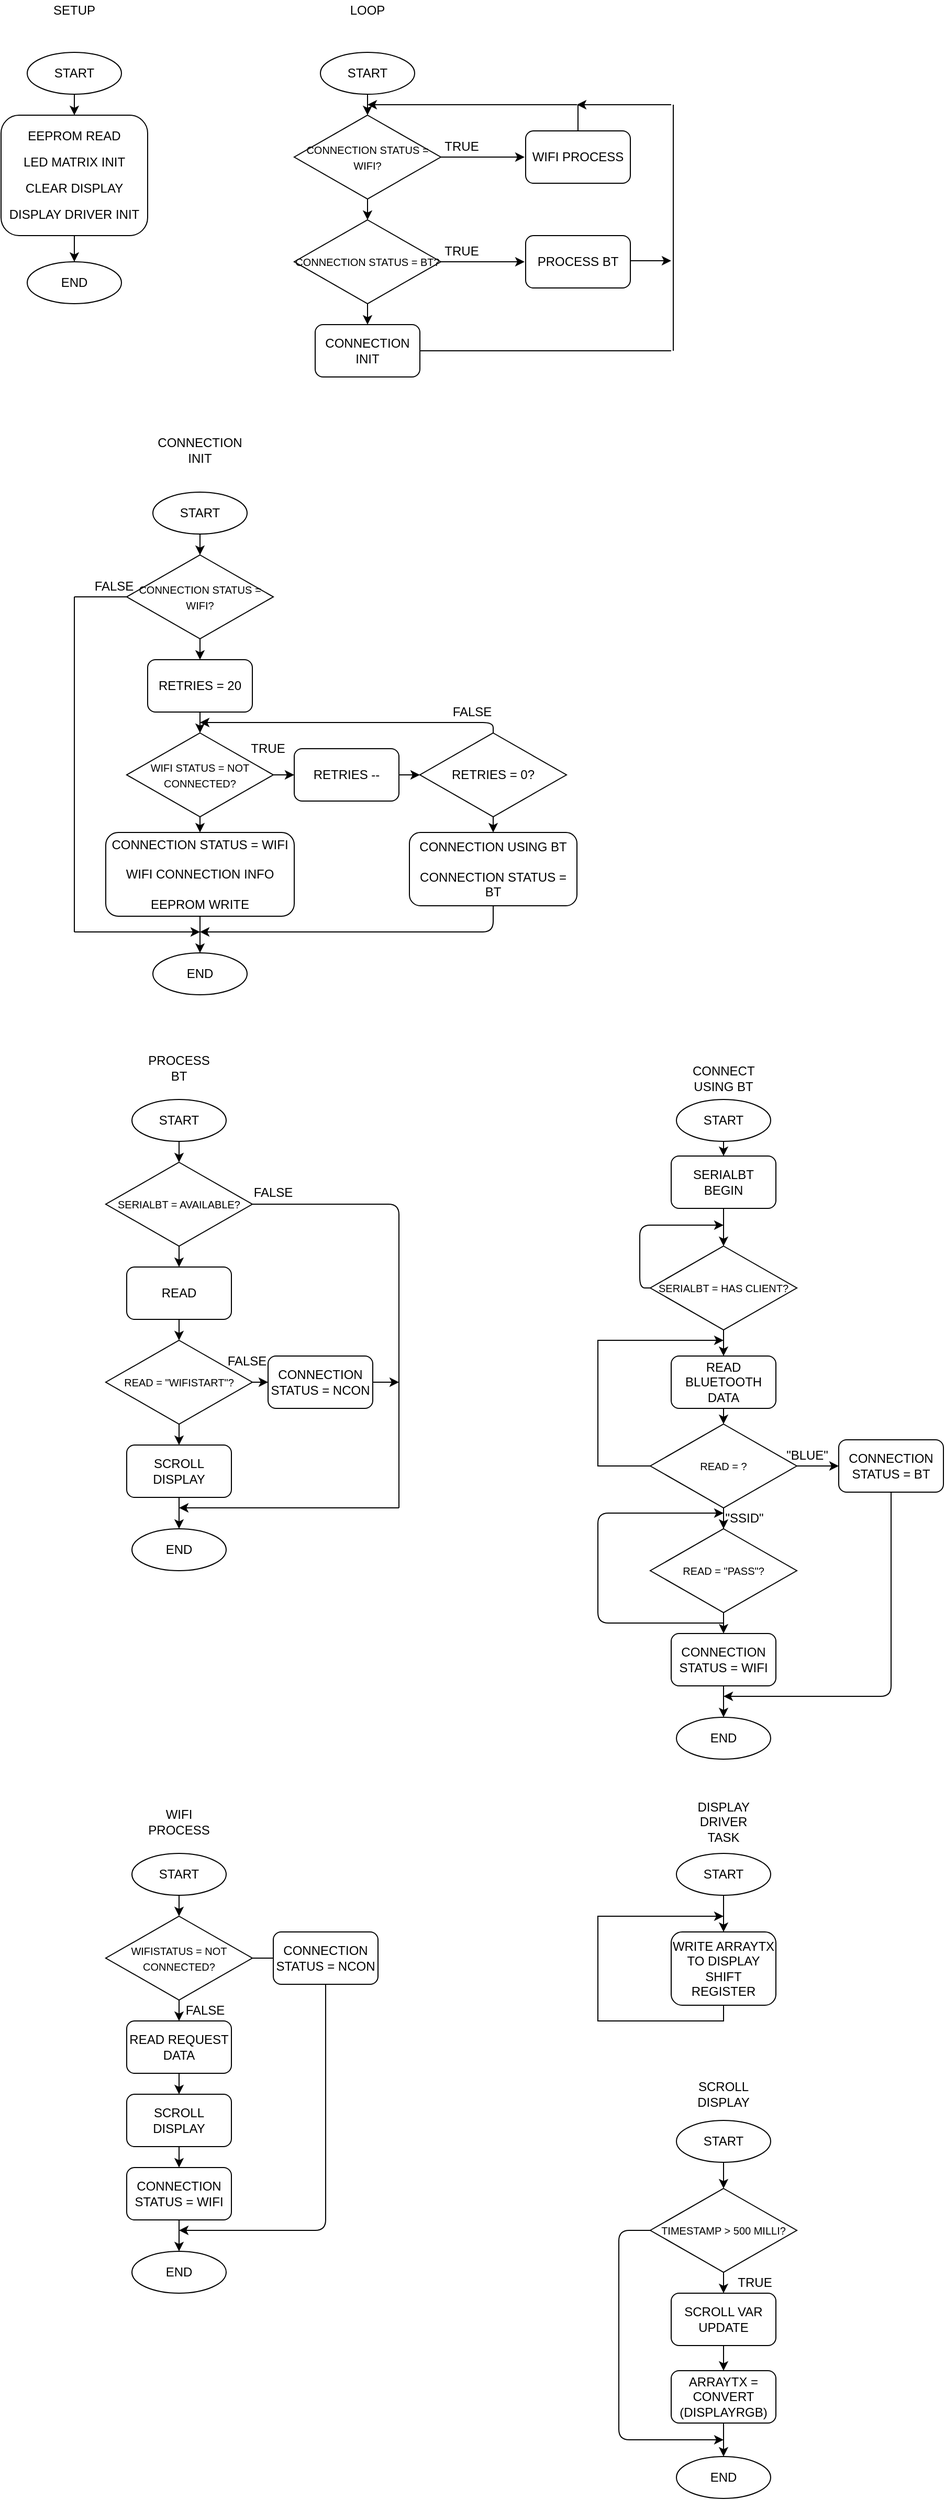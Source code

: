 <mxfile version="11.1.4" type="device"><diagram id="r3pLSAEh0v1esxWVnWzQ" name="Page-1"><mxGraphModel dx="897" dy="524" grid="1" gridSize="10" guides="1" tooltips="1" connect="1" arrows="1" fold="1" page="1" pageScale="1" pageWidth="827" pageHeight="1169" math="0" shadow="0"><root><mxCell id="0"/><mxCell id="1" parent="0"/><mxCell id="NDOC8Q_pHgvqUXHA_9qT-2" value="SETUP" style="text;html=1;strokeColor=none;fillColor=none;align=center;verticalAlign=middle;whiteSpace=wrap;rounded=0;" parent="1" vertex="1"><mxGeometry x="80" y="30" width="40" height="20" as="geometry"/></mxCell><mxCell id="NDOC8Q_pHgvqUXHA_9qT-3" value="LOOP" style="text;html=1;strokeColor=none;fillColor=none;align=center;verticalAlign=middle;whiteSpace=wrap;rounded=0;" parent="1" vertex="1"><mxGeometry x="360" y="30" width="40" height="20" as="geometry"/></mxCell><mxCell id="NDOC8Q_pHgvqUXHA_9qT-4" value="START" style="ellipse;whiteSpace=wrap;html=1;" parent="1" vertex="1"><mxGeometry x="55" y="80" width="90" height="40" as="geometry"/></mxCell><mxCell id="NDOC8Q_pHgvqUXHA_9qT-5" value="" style="rounded=1;whiteSpace=wrap;html=1;" parent="1" vertex="1"><mxGeometry x="30" y="140" width="140" height="115" as="geometry"/></mxCell><mxCell id="NDOC8Q_pHgvqUXHA_9qT-6" value="EEPROM READ" style="text;html=1;strokeColor=none;fillColor=none;align=center;verticalAlign=middle;whiteSpace=wrap;rounded=0;" parent="1" vertex="1"><mxGeometry x="50" y="150" width="100" height="20" as="geometry"/></mxCell><mxCell id="NDOC8Q_pHgvqUXHA_9qT-7" value="LED MATRIX INIT" style="text;html=1;strokeColor=none;fillColor=none;align=center;verticalAlign=middle;whiteSpace=wrap;rounded=0;" parent="1" vertex="1"><mxGeometry x="50" y="175" width="100" height="20" as="geometry"/></mxCell><mxCell id="NDOC8Q_pHgvqUXHA_9qT-8" value="CLEAR DISPLAY" style="text;html=1;strokeColor=none;fillColor=none;align=center;verticalAlign=middle;whiteSpace=wrap;rounded=0;" parent="1" vertex="1"><mxGeometry x="50" y="200" width="100" height="20" as="geometry"/></mxCell><mxCell id="NDOC8Q_pHgvqUXHA_9qT-9" value="DISPLAY DRIVER INIT" style="text;html=1;strokeColor=none;fillColor=none;align=center;verticalAlign=middle;whiteSpace=wrap;rounded=0;" parent="1" vertex="1"><mxGeometry x="30" y="225" width="140" height="20" as="geometry"/></mxCell><mxCell id="NDOC8Q_pHgvqUXHA_9qT-10" value="" style="endArrow=classic;html=1;exitX=0.5;exitY=1;exitDx=0;exitDy=0;" parent="1" source="NDOC8Q_pHgvqUXHA_9qT-4" edge="1"><mxGeometry width="50" height="50" relative="1" as="geometry"><mxPoint x="30" y="330" as="sourcePoint"/><mxPoint x="100" y="140" as="targetPoint"/></mxGeometry></mxCell><mxCell id="NDOC8Q_pHgvqUXHA_9qT-11" value="END" style="ellipse;whiteSpace=wrap;html=1;" parent="1" vertex="1"><mxGeometry x="55" y="280" width="90" height="40" as="geometry"/></mxCell><mxCell id="NDOC8Q_pHgvqUXHA_9qT-12" value="" style="endArrow=classic;html=1;exitX=0.5;exitY=1;exitDx=0;exitDy=0;entryX=0.5;entryY=0;entryDx=0;entryDy=0;" parent="1" source="NDOC8Q_pHgvqUXHA_9qT-5" target="NDOC8Q_pHgvqUXHA_9qT-11" edge="1"><mxGeometry width="50" height="50" relative="1" as="geometry"><mxPoint x="30" y="380" as="sourcePoint"/><mxPoint x="80" y="330" as="targetPoint"/></mxGeometry></mxCell><mxCell id="NDOC8Q_pHgvqUXHA_9qT-14" value="START" style="ellipse;whiteSpace=wrap;html=1;" parent="1" vertex="1"><mxGeometry x="335" y="80" width="90" height="40" as="geometry"/></mxCell><mxCell id="NDOC8Q_pHgvqUXHA_9qT-21" value="" style="edgeStyle=orthogonalEdgeStyle;rounded=0;orthogonalLoop=1;jettySize=auto;html=1;" parent="1" source="NDOC8Q_pHgvqUXHA_9qT-15" edge="1"><mxGeometry relative="1" as="geometry"><mxPoint x="530" y="180" as="targetPoint"/></mxGeometry></mxCell><mxCell id="NDOC8Q_pHgvqUXHA_9qT-15" value="&lt;span style=&quot;white-space: normal&quot;&gt;&lt;font style=&quot;font-size: 10px ; line-height: 110%&quot;&gt;CONNECTION STATUS = WIFI?&lt;/font&gt;&lt;/span&gt;" style="rhombus;whiteSpace=wrap;html=1;" parent="1" vertex="1"><mxGeometry x="310" y="140" width="140" height="80" as="geometry"/></mxCell><mxCell id="NDOC8Q_pHgvqUXHA_9qT-16" value="" style="endArrow=classic;html=1;exitX=0.5;exitY=1;exitDx=0;exitDy=0;entryX=0.5;entryY=0;entryDx=0;entryDy=0;" parent="1" source="NDOC8Q_pHgvqUXHA_9qT-14" target="NDOC8Q_pHgvqUXHA_9qT-15" edge="1"><mxGeometry width="50" height="50" relative="1" as="geometry"><mxPoint x="-23" y="380" as="sourcePoint"/><mxPoint x="380" y="130" as="targetPoint"/></mxGeometry></mxCell><mxCell id="NDOC8Q_pHgvqUXHA_9qT-40" value="" style="edgeStyle=orthogonalEdgeStyle;rounded=0;orthogonalLoop=1;jettySize=auto;html=1;" parent="1" source="NDOC8Q_pHgvqUXHA_9qT-17" edge="1"><mxGeometry relative="1" as="geometry"><mxPoint x="530" y="280" as="targetPoint"/></mxGeometry></mxCell><mxCell id="NDOC8Q_pHgvqUXHA_9qT-17" value="&lt;span style=&quot;white-space: normal&quot;&gt;&lt;font style=&quot;font-size: 10px ; line-height: 110%&quot;&gt;CONNECTION STATUS = BT?&lt;/font&gt;&lt;/span&gt;" style="rhombus;whiteSpace=wrap;html=1;" parent="1" vertex="1"><mxGeometry x="310" y="240" width="140" height="80" as="geometry"/></mxCell><mxCell id="NDOC8Q_pHgvqUXHA_9qT-22" value="WIFI PROCESS" style="rounded=1;whiteSpace=wrap;html=1;" parent="1" vertex="1"><mxGeometry x="531" y="155" width="100" height="50" as="geometry"/></mxCell><mxCell id="NDOC8Q_pHgvqUXHA_9qT-25" value="PROCESS BT" style="rounded=1;whiteSpace=wrap;html=1;" parent="1" vertex="1"><mxGeometry x="531" y="255" width="100" height="50" as="geometry"/></mxCell><mxCell id="NDOC8Q_pHgvqUXHA_9qT-26" value="" style="endArrow=classic;html=1;" parent="1" edge="1"><mxGeometry width="50" height="50" relative="1" as="geometry"><mxPoint x="580" y="130" as="sourcePoint"/><mxPoint x="380" y="130" as="targetPoint"/></mxGeometry></mxCell><mxCell id="NDOC8Q_pHgvqUXHA_9qT-27" value="" style="endArrow=none;html=1;entryX=0.5;entryY=0;entryDx=0;entryDy=0;" parent="1" target="NDOC8Q_pHgvqUXHA_9qT-22" edge="1"><mxGeometry width="50" height="50" relative="1" as="geometry"><mxPoint x="581" y="130" as="sourcePoint"/><mxPoint x="-30" y="340" as="targetPoint"/></mxGeometry></mxCell><mxCell id="NDOC8Q_pHgvqUXHA_9qT-28" value="" style="endArrow=classic;html=1;" parent="1" edge="1"><mxGeometry width="50" height="50" relative="1" as="geometry"><mxPoint x="631" y="279" as="sourcePoint"/><mxPoint x="670" y="279" as="targetPoint"/></mxGeometry></mxCell><mxCell id="NDOC8Q_pHgvqUXHA_9qT-30" value="TRUE" style="text;html=1;strokeColor=none;fillColor=none;align=center;verticalAlign=middle;whiteSpace=wrap;rounded=0;" parent="1" vertex="1"><mxGeometry x="450" y="160" width="40" height="20" as="geometry"/></mxCell><mxCell id="NDOC8Q_pHgvqUXHA_9qT-31" value="TRUE" style="text;html=1;strokeColor=none;fillColor=none;align=center;verticalAlign=middle;whiteSpace=wrap;rounded=0;" parent="1" vertex="1"><mxGeometry x="450" y="260" width="40" height="20" as="geometry"/></mxCell><mxCell id="NDOC8Q_pHgvqUXHA_9qT-32" value="" style="endArrow=classic;html=1;exitX=0.5;exitY=1;exitDx=0;exitDy=0;entryX=0.5;entryY=0;entryDx=0;entryDy=0;" parent="1" source="NDOC8Q_pHgvqUXHA_9qT-15" target="NDOC8Q_pHgvqUXHA_9qT-17" edge="1"><mxGeometry width="50" height="50" relative="1" as="geometry"><mxPoint x="-170" y="390" as="sourcePoint"/><mxPoint x="-120" y="340" as="targetPoint"/></mxGeometry></mxCell><mxCell id="NDOC8Q_pHgvqUXHA_9qT-33" value="CONNECTION INIT" style="rounded=1;whiteSpace=wrap;html=1;" parent="1" vertex="1"><mxGeometry x="330" y="340" width="100" height="50" as="geometry"/></mxCell><mxCell id="NDOC8Q_pHgvqUXHA_9qT-34" value="" style="endArrow=classic;html=1;exitX=0.5;exitY=1;exitDx=0;exitDy=0;entryX=0.5;entryY=0;entryDx=0;entryDy=0;" parent="1" source="NDOC8Q_pHgvqUXHA_9qT-17" target="NDOC8Q_pHgvqUXHA_9qT-33" edge="1"><mxGeometry width="50" height="50" relative="1" as="geometry"><mxPoint x="-170" y="460" as="sourcePoint"/><mxPoint x="-120" y="410" as="targetPoint"/></mxGeometry></mxCell><mxCell id="NDOC8Q_pHgvqUXHA_9qT-35" value="" style="endArrow=classic;html=1;" parent="1" edge="1"><mxGeometry width="50" height="50" relative="1" as="geometry"><mxPoint x="670" y="130" as="sourcePoint"/><mxPoint x="580" y="130" as="targetPoint"/></mxGeometry></mxCell><mxCell id="NDOC8Q_pHgvqUXHA_9qT-36" value="" style="endArrow=none;html=1;" parent="1" edge="1"><mxGeometry width="50" height="50" relative="1" as="geometry"><mxPoint x="672" y="365" as="sourcePoint"/><mxPoint x="672" y="130" as="targetPoint"/></mxGeometry></mxCell><mxCell id="NDOC8Q_pHgvqUXHA_9qT-38" value="" style="endArrow=none;html=1;exitX=1;exitY=0.5;exitDx=0;exitDy=0;" parent="1" source="NDOC8Q_pHgvqUXHA_9qT-33" edge="1"><mxGeometry width="50" height="50" relative="1" as="geometry"><mxPoint x="-170" y="460" as="sourcePoint"/><mxPoint x="670" y="365" as="targetPoint"/></mxGeometry></mxCell><mxCell id="NDOC8Q_pHgvqUXHA_9qT-41" value="CONNECTION INIT" style="text;html=1;strokeColor=none;fillColor=none;align=center;verticalAlign=middle;whiteSpace=wrap;rounded=0;" parent="1" vertex="1"><mxGeometry x="200" y="450" width="40" height="20" as="geometry"/></mxCell><mxCell id="NDOC8Q_pHgvqUXHA_9qT-42" style="edgeStyle=orthogonalEdgeStyle;rounded=0;orthogonalLoop=1;jettySize=auto;html=1;exitX=0.5;exitY=1;exitDx=0;exitDy=0;" parent="1" source="NDOC8Q_pHgvqUXHA_9qT-11" target="NDOC8Q_pHgvqUXHA_9qT-11" edge="1"><mxGeometry relative="1" as="geometry"/></mxCell><mxCell id="NDOC8Q_pHgvqUXHA_9qT-44" value="START" style="ellipse;whiteSpace=wrap;html=1;" parent="1" vertex="1"><mxGeometry x="175" y="500" width="90" height="40" as="geometry"/></mxCell><mxCell id="NDOC8Q_pHgvqUXHA_9qT-45" value="&lt;span style=&quot;white-space: normal&quot;&gt;&lt;font style=&quot;font-size: 10px ; line-height: 110%&quot;&gt;CONNECTION STATUS = WIFI?&lt;/font&gt;&lt;/span&gt;" style="rhombus;whiteSpace=wrap;html=1;" parent="1" vertex="1"><mxGeometry x="150" y="560" width="140" height="80" as="geometry"/></mxCell><mxCell id="NDOC8Q_pHgvqUXHA_9qT-46" value="" style="endArrow=classic;html=1;exitX=0.5;exitY=1;exitDx=0;exitDy=0;entryX=0.5;entryY=0;entryDx=0;entryDy=0;" parent="1" source="NDOC8Q_pHgvqUXHA_9qT-44" target="NDOC8Q_pHgvqUXHA_9qT-45" edge="1"><mxGeometry width="50" height="50" relative="1" as="geometry"><mxPoint x="230" y="265" as="sourcePoint"/><mxPoint x="230" y="290" as="targetPoint"/></mxGeometry></mxCell><mxCell id="NDOC8Q_pHgvqUXHA_9qT-51" value="RETRIES = 20" style="rounded=1;whiteSpace=wrap;html=1;" parent="1" vertex="1"><mxGeometry x="170" y="660" width="100" height="50" as="geometry"/></mxCell><mxCell id="NDOC8Q_pHgvqUXHA_9qT-52" value="" style="endArrow=classic;html=1;exitX=0.5;exitY=1;exitDx=0;exitDy=0;entryX=0.5;entryY=0;entryDx=0;entryDy=0;" parent="1" source="NDOC8Q_pHgvqUXHA_9qT-45" target="NDOC8Q_pHgvqUXHA_9qT-51" edge="1"><mxGeometry width="50" height="50" relative="1" as="geometry"><mxPoint x="230" y="550" as="sourcePoint"/><mxPoint x="230" y="570" as="targetPoint"/></mxGeometry></mxCell><mxCell id="NDOC8Q_pHgvqUXHA_9qT-53" value="&lt;span style=&quot;white-space: normal&quot;&gt;&lt;font style=&quot;font-size: 10px ; line-height: 110%&quot;&gt;WIFI STATUS = NOT CONNECTED?&lt;/font&gt;&lt;/span&gt;" style="rhombus;whiteSpace=wrap;html=1;" parent="1" vertex="1"><mxGeometry x="150" y="730" width="140" height="80" as="geometry"/></mxCell><mxCell id="NDOC8Q_pHgvqUXHA_9qT-54" value="" style="endArrow=classic;html=1;exitX=0.5;exitY=1;exitDx=0;exitDy=0;entryX=0.5;entryY=0;entryDx=0;entryDy=0;" parent="1" source="NDOC8Q_pHgvqUXHA_9qT-51" target="NDOC8Q_pHgvqUXHA_9qT-53" edge="1"><mxGeometry width="50" height="50" relative="1" as="geometry"><mxPoint x="230" y="650" as="sourcePoint"/><mxPoint x="230" y="670" as="targetPoint"/></mxGeometry></mxCell><mxCell id="NDOC8Q_pHgvqUXHA_9qT-57" value="FALSE" style="text;html=1;strokeColor=none;fillColor=none;align=center;verticalAlign=middle;whiteSpace=wrap;rounded=0;" parent="1" vertex="1"><mxGeometry x="460" y="700" width="40" height="20" as="geometry"/></mxCell><mxCell id="NDOC8Q_pHgvqUXHA_9qT-63" value="&lt;span style=&quot;white-space: normal&quot;&gt;&lt;font style=&quot;line-height: 110% ; font-size: 12px&quot;&gt;RETRIES = 0?&lt;/font&gt;&lt;/span&gt;" style="rhombus;whiteSpace=wrap;html=1;" parent="1" vertex="1"><mxGeometry x="430" y="730" width="140" height="80" as="geometry"/></mxCell><mxCell id="NDOC8Q_pHgvqUXHA_9qT-64" value="RETRIES --" style="rounded=1;whiteSpace=wrap;html=1;" parent="1" vertex="1"><mxGeometry x="310" y="745" width="100" height="50" as="geometry"/></mxCell><mxCell id="NDOC8Q_pHgvqUXHA_9qT-65" value="" style="endArrow=classic;html=1;exitX=1;exitY=0.5;exitDx=0;exitDy=0;entryX=0;entryY=0.5;entryDx=0;entryDy=0;" parent="1" source="NDOC8Q_pHgvqUXHA_9qT-53" target="NDOC8Q_pHgvqUXHA_9qT-64" edge="1"><mxGeometry width="50" height="50" relative="1" as="geometry"><mxPoint x="30" y="880" as="sourcePoint"/><mxPoint x="80" y="830" as="targetPoint"/></mxGeometry></mxCell><mxCell id="NDOC8Q_pHgvqUXHA_9qT-66" value="" style="endArrow=classic;html=1;exitX=1;exitY=0.5;exitDx=0;exitDy=0;entryX=0;entryY=0.5;entryDx=0;entryDy=0;" parent="1" source="NDOC8Q_pHgvqUXHA_9qT-64" target="NDOC8Q_pHgvqUXHA_9qT-63" edge="1"><mxGeometry width="50" height="50" relative="1" as="geometry"><mxPoint x="300" y="780" as="sourcePoint"/><mxPoint x="320" y="780" as="targetPoint"/></mxGeometry></mxCell><mxCell id="NDOC8Q_pHgvqUXHA_9qT-67" value="" style="endArrow=classic;html=1;exitX=0.5;exitY=0;exitDx=0;exitDy=0;" parent="1" source="NDOC8Q_pHgvqUXHA_9qT-63" edge="1"><mxGeometry width="50" height="50" relative="1" as="geometry"><mxPoint x="500" y="720" as="sourcePoint"/><mxPoint x="220" y="720" as="targetPoint"/><Array as="points"><mxPoint x="500" y="720"/></Array></mxGeometry></mxCell><mxCell id="NDOC8Q_pHgvqUXHA_9qT-68" value="CONNECTION USING BT&lt;br&gt;&lt;font&gt;&lt;br&gt;&lt;font style=&quot;font-size: 12px&quot;&gt;CONNECTION STATUS = BT&lt;/font&gt;&lt;/font&gt;" style="rounded=1;whiteSpace=wrap;html=1;" parent="1" vertex="1"><mxGeometry x="420" y="825" width="160" height="70" as="geometry"/></mxCell><mxCell id="NDOC8Q_pHgvqUXHA_9qT-71" value="TRUE" style="text;html=1;strokeColor=none;fillColor=none;align=center;verticalAlign=middle;whiteSpace=wrap;rounded=0;" parent="1" vertex="1"><mxGeometry x="265" y="735" width="40" height="20" as="geometry"/></mxCell><mxCell id="NDOC8Q_pHgvqUXHA_9qT-72" value="CONNECTION STATUS = WIFI&lt;br&gt;&lt;br&gt;WIFI CONNECTION INFO&lt;br&gt;&lt;br&gt;EEPROM WRITE" style="rounded=1;whiteSpace=wrap;html=1;" parent="1" vertex="1"><mxGeometry x="130" y="825" width="180" height="80" as="geometry"/></mxCell><mxCell id="NDOC8Q_pHgvqUXHA_9qT-73" value="" style="endArrow=classic;html=1;exitX=0.5;exitY=1;exitDx=0;exitDy=0;entryX=0.5;entryY=0;entryDx=0;entryDy=0;" parent="1" source="NDOC8Q_pHgvqUXHA_9qT-53" target="NDOC8Q_pHgvqUXHA_9qT-72" edge="1"><mxGeometry width="50" height="50" relative="1" as="geometry"><mxPoint x="30" y="980" as="sourcePoint"/><mxPoint x="80" y="930" as="targetPoint"/></mxGeometry></mxCell><mxCell id="NDOC8Q_pHgvqUXHA_9qT-74" value="" style="endArrow=classic;html=1;exitX=0.5;exitY=1;exitDx=0;exitDy=0;entryX=0.5;entryY=0;entryDx=0;entryDy=0;" parent="1" source="NDOC8Q_pHgvqUXHA_9qT-63" target="NDOC8Q_pHgvqUXHA_9qT-68" edge="1"><mxGeometry width="50" height="50" relative="1" as="geometry"><mxPoint x="230" y="820" as="sourcePoint"/><mxPoint x="230" y="840" as="targetPoint"/></mxGeometry></mxCell><mxCell id="NDOC8Q_pHgvqUXHA_9qT-75" value="END" style="ellipse;whiteSpace=wrap;html=1;" parent="1" vertex="1"><mxGeometry x="175" y="940" width="90" height="40" as="geometry"/></mxCell><mxCell id="NDOC8Q_pHgvqUXHA_9qT-76" value="" style="endArrow=classic;html=1;exitX=0.5;exitY=1;exitDx=0;exitDy=0;entryX=0.5;entryY=0;entryDx=0;entryDy=0;" parent="1" source="NDOC8Q_pHgvqUXHA_9qT-72" target="NDOC8Q_pHgvqUXHA_9qT-75" edge="1"><mxGeometry width="50" height="50" relative="1" as="geometry"><mxPoint x="30" y="1040" as="sourcePoint"/><mxPoint x="220" y="950" as="targetPoint"/></mxGeometry></mxCell><mxCell id="NDOC8Q_pHgvqUXHA_9qT-77" value="" style="endArrow=classic;html=1;exitX=0.5;exitY=1;exitDx=0;exitDy=0;" parent="1" source="NDOC8Q_pHgvqUXHA_9qT-68" edge="1"><mxGeometry width="50" height="50" relative="1" as="geometry"><mxPoint x="230" y="920" as="sourcePoint"/><mxPoint x="220" y="920" as="targetPoint"/><Array as="points"><mxPoint x="500" y="920"/><mxPoint x="380" y="920"/></Array></mxGeometry></mxCell><mxCell id="NDOC8Q_pHgvqUXHA_9qT-78" value="FALSE" style="text;html=1;strokeColor=none;fillColor=none;align=center;verticalAlign=middle;whiteSpace=wrap;rounded=0;" parent="1" vertex="1"><mxGeometry x="118" y="580" width="40" height="20" as="geometry"/></mxCell><mxCell id="NDOC8Q_pHgvqUXHA_9qT-79" value="" style="endArrow=classic;html=1;" parent="1" edge="1"><mxGeometry width="50" height="50" relative="1" as="geometry"><mxPoint x="100" y="920" as="sourcePoint"/><mxPoint x="220" y="920" as="targetPoint"/><Array as="points"/></mxGeometry></mxCell><mxCell id="NDOC8Q_pHgvqUXHA_9qT-80" value="" style="endArrow=none;html=1;" parent="1" edge="1"><mxGeometry width="50" height="50" relative="1" as="geometry"><mxPoint x="100" y="600" as="sourcePoint"/><mxPoint x="100" y="920" as="targetPoint"/></mxGeometry></mxCell><mxCell id="NDOC8Q_pHgvqUXHA_9qT-81" value="" style="endArrow=none;html=1;entryX=0;entryY=0.5;entryDx=0;entryDy=0;" parent="1" target="NDOC8Q_pHgvqUXHA_9qT-45" edge="1"><mxGeometry width="50" height="50" relative="1" as="geometry"><mxPoint x="100" y="600" as="sourcePoint"/><mxPoint x="80" y="980" as="targetPoint"/></mxGeometry></mxCell><mxCell id="NDOC8Q_pHgvqUXHA_9qT-83" value="PROCESS BT" style="text;html=1;strokeColor=none;fillColor=none;align=center;verticalAlign=middle;whiteSpace=wrap;rounded=0;" parent="1" vertex="1"><mxGeometry x="180" y="1040" width="40" height="20" as="geometry"/></mxCell><mxCell id="NDOC8Q_pHgvqUXHA_9qT-84" value="START" style="ellipse;whiteSpace=wrap;html=1;" parent="1" vertex="1"><mxGeometry x="155" y="1080" width="90" height="40" as="geometry"/></mxCell><mxCell id="NDOC8Q_pHgvqUXHA_9qT-86" value="&lt;span style=&quot;white-space: normal&quot;&gt;&lt;font style=&quot;font-size: 10px ; line-height: 110%&quot;&gt;SERIALBT = AVAILABLE?&lt;/font&gt;&lt;/span&gt;" style="rhombus;whiteSpace=wrap;html=1;" parent="1" vertex="1"><mxGeometry x="130" y="1140" width="140" height="80" as="geometry"/></mxCell><mxCell id="NDOC8Q_pHgvqUXHA_9qT-88" value="READ" style="rounded=1;whiteSpace=wrap;html=1;" parent="1" vertex="1"><mxGeometry x="150" y="1240" width="100" height="50" as="geometry"/></mxCell><mxCell id="NDOC8Q_pHgvqUXHA_9qT-89" value="&lt;span style=&quot;white-space: normal&quot;&gt;&lt;font style=&quot;font-size: 10px ; line-height: 110%&quot;&gt;READ = &quot;WIFISTART&quot;?&lt;/font&gt;&lt;/span&gt;" style="rhombus;whiteSpace=wrap;html=1;" parent="1" vertex="1"><mxGeometry x="130" y="1310" width="140" height="80" as="geometry"/></mxCell><mxCell id="NDOC8Q_pHgvqUXHA_9qT-90" value="SCROLL DISPLAY" style="rounded=1;whiteSpace=wrap;html=1;" parent="1" vertex="1"><mxGeometry x="150" y="1410" width="100" height="50" as="geometry"/></mxCell><mxCell id="NDOC8Q_pHgvqUXHA_9qT-91" value="" style="endArrow=classic;html=1;exitX=0.5;exitY=1;exitDx=0;exitDy=0;entryX=0.5;entryY=0;entryDx=0;entryDy=0;" parent="1" source="NDOC8Q_pHgvqUXHA_9qT-84" target="NDOC8Q_pHgvqUXHA_9qT-86" edge="1"><mxGeometry width="50" height="50" relative="1" as="geometry"><mxPoint x="40" y="1530" as="sourcePoint"/><mxPoint x="90" y="1480" as="targetPoint"/></mxGeometry></mxCell><mxCell id="NDOC8Q_pHgvqUXHA_9qT-92" value="" style="endArrow=classic;html=1;exitX=0.5;exitY=1;exitDx=0;exitDy=0;entryX=0.5;entryY=0;entryDx=0;entryDy=0;" parent="1" source="NDOC8Q_pHgvqUXHA_9qT-86" target="NDOC8Q_pHgvqUXHA_9qT-88" edge="1"><mxGeometry width="50" height="50" relative="1" as="geometry"><mxPoint x="210" y="1130" as="sourcePoint"/><mxPoint x="210" y="1150" as="targetPoint"/></mxGeometry></mxCell><mxCell id="NDOC8Q_pHgvqUXHA_9qT-93" value="" style="endArrow=classic;html=1;exitX=0.5;exitY=1;exitDx=0;exitDy=0;entryX=0.5;entryY=0;entryDx=0;entryDy=0;" parent="1" source="NDOC8Q_pHgvqUXHA_9qT-88" target="NDOC8Q_pHgvqUXHA_9qT-89" edge="1"><mxGeometry width="50" height="50" relative="1" as="geometry"><mxPoint x="220" y="1140" as="sourcePoint"/><mxPoint x="220" y="1160" as="targetPoint"/></mxGeometry></mxCell><mxCell id="NDOC8Q_pHgvqUXHA_9qT-94" value="" style="endArrow=classic;html=1;exitX=0.5;exitY=1;exitDx=0;exitDy=0;entryX=0.5;entryY=0;entryDx=0;entryDy=0;" parent="1" source="NDOC8Q_pHgvqUXHA_9qT-89" target="NDOC8Q_pHgvqUXHA_9qT-90" edge="1"><mxGeometry width="50" height="50" relative="1" as="geometry"><mxPoint x="230" y="1150" as="sourcePoint"/><mxPoint x="230" y="1170" as="targetPoint"/></mxGeometry></mxCell><mxCell id="NDOC8Q_pHgvqUXHA_9qT-95" value="END" style="ellipse;whiteSpace=wrap;html=1;" parent="1" vertex="1"><mxGeometry x="155" y="1490" width="90" height="40" as="geometry"/></mxCell><mxCell id="NDOC8Q_pHgvqUXHA_9qT-96" value="" style="endArrow=classic;html=1;exitX=0.5;exitY=1;exitDx=0;exitDy=0;entryX=0.5;entryY=0;entryDx=0;entryDy=0;" parent="1" source="NDOC8Q_pHgvqUXHA_9qT-90" target="NDOC8Q_pHgvqUXHA_9qT-95" edge="1"><mxGeometry width="50" height="50" relative="1" as="geometry"><mxPoint x="210" y="1400" as="sourcePoint"/><mxPoint x="210" y="1420" as="targetPoint"/></mxGeometry></mxCell><mxCell id="NDOC8Q_pHgvqUXHA_9qT-97" value="" style="endArrow=none;html=1;exitX=1;exitY=0.5;exitDx=0;exitDy=0;" parent="1" source="NDOC8Q_pHgvqUXHA_9qT-86" edge="1"><mxGeometry width="50" height="50" relative="1" as="geometry"><mxPoint x="40" y="1600" as="sourcePoint"/><mxPoint x="410" y="1470" as="targetPoint"/><Array as="points"><mxPoint x="410" y="1180"/><mxPoint x="410" y="1300"/></Array></mxGeometry></mxCell><mxCell id="NDOC8Q_pHgvqUXHA_9qT-98" value="" style="endArrow=classic;html=1;" parent="1" edge="1"><mxGeometry width="50" height="50" relative="1" as="geometry"><mxPoint x="410" y="1470" as="sourcePoint"/><mxPoint x="200" y="1470" as="targetPoint"/></mxGeometry></mxCell><mxCell id="NDOC8Q_pHgvqUXHA_9qT-99" value="FALSE" style="text;html=1;strokeColor=none;fillColor=none;align=center;verticalAlign=middle;whiteSpace=wrap;rounded=0;" parent="1" vertex="1"><mxGeometry x="270" y="1159" width="40" height="20" as="geometry"/></mxCell><mxCell id="NDOC8Q_pHgvqUXHA_9qT-102" value="FALSE" style="text;html=1;strokeColor=none;fillColor=none;align=center;verticalAlign=middle;whiteSpace=wrap;rounded=0;" parent="1" vertex="1"><mxGeometry x="245" y="1320" width="40" height="20" as="geometry"/></mxCell><mxCell id="NDOC8Q_pHgvqUXHA_9qT-103" value="CONNECTION STATUS = NCON" style="rounded=1;whiteSpace=wrap;html=1;" parent="1" vertex="1"><mxGeometry x="285" y="1325" width="100" height="50" as="geometry"/></mxCell><mxCell id="NDOC8Q_pHgvqUXHA_9qT-104" value="" style="endArrow=classic;html=1;exitX=1;exitY=0.5;exitDx=0;exitDy=0;entryX=0;entryY=0.5;entryDx=0;entryDy=0;" parent="1" source="NDOC8Q_pHgvqUXHA_9qT-89" target="NDOC8Q_pHgvqUXHA_9qT-103" edge="1"><mxGeometry width="50" height="50" relative="1" as="geometry"><mxPoint x="210" y="1300" as="sourcePoint"/><mxPoint x="210" y="1320" as="targetPoint"/></mxGeometry></mxCell><mxCell id="NDOC8Q_pHgvqUXHA_9qT-105" value="" style="endArrow=classic;html=1;exitX=1;exitY=0.5;exitDx=0;exitDy=0;" parent="1" source="NDOC8Q_pHgvqUXHA_9qT-103" edge="1"><mxGeometry width="50" height="50" relative="1" as="geometry"><mxPoint x="420" y="1480" as="sourcePoint"/><mxPoint x="410" y="1350" as="targetPoint"/></mxGeometry></mxCell><mxCell id="NDOC8Q_pHgvqUXHA_9qT-107" value="CONNECT USING BT" style="text;html=1;strokeColor=none;fillColor=none;align=center;verticalAlign=middle;whiteSpace=wrap;rounded=0;" parent="1" vertex="1"><mxGeometry x="700" y="1050" width="40" height="20" as="geometry"/></mxCell><mxCell id="NDOC8Q_pHgvqUXHA_9qT-108" value="START" style="ellipse;whiteSpace=wrap;html=1;" parent="1" vertex="1"><mxGeometry x="675" y="1080" width="90" height="40" as="geometry"/></mxCell><mxCell id="NDOC8Q_pHgvqUXHA_9qT-110" value="SERIALBT BEGIN" style="rounded=1;whiteSpace=wrap;html=1;" parent="1" vertex="1"><mxGeometry x="670" y="1134" width="100" height="50" as="geometry"/></mxCell><mxCell id="NDOC8Q_pHgvqUXHA_9qT-111" value="&lt;span style=&quot;white-space: normal&quot;&gt;&lt;font style=&quot;font-size: 10px ; line-height: 110%&quot;&gt;SERIALBT = HAS CLIENT?&lt;/font&gt;&lt;/span&gt;" style="rhombus;whiteSpace=wrap;html=1;" parent="1" vertex="1"><mxGeometry x="650" y="1220" width="140" height="80" as="geometry"/></mxCell><mxCell id="NDOC8Q_pHgvqUXHA_9qT-112" value="" style="endArrow=classic;html=1;entryX=0.5;entryY=0;entryDx=0;entryDy=0;exitX=0.5;exitY=1;exitDx=0;exitDy=0;" parent="1" source="NDOC8Q_pHgvqUXHA_9qT-110" target="NDOC8Q_pHgvqUXHA_9qT-111" edge="1"><mxGeometry width="50" height="50" relative="1" as="geometry"><mxPoint x="20" y="1600" as="sourcePoint"/><mxPoint x="70" y="1550" as="targetPoint"/></mxGeometry></mxCell><mxCell id="NDOC8Q_pHgvqUXHA_9qT-115" value="" style="endArrow=classic;html=1;exitX=0;exitY=0.5;exitDx=0;exitDy=0;" parent="1" source="NDOC8Q_pHgvqUXHA_9qT-111" edge="1"><mxGeometry width="50" height="50" relative="1" as="geometry"><mxPoint x="640" y="1260" as="sourcePoint"/><mxPoint x="720" y="1200" as="targetPoint"/><Array as="points"><mxPoint x="640" y="1260"/><mxPoint x="640" y="1200"/></Array></mxGeometry></mxCell><mxCell id="NDOC8Q_pHgvqUXHA_9qT-120" value="" style="endArrow=classic;html=1;entryX=0.5;entryY=0;entryDx=0;entryDy=0;exitX=0.5;exitY=1;exitDx=0;exitDy=0;" parent="1" source="NDOC8Q_pHgvqUXHA_9qT-108" target="NDOC8Q_pHgvqUXHA_9qT-110" edge="1"><mxGeometry width="50" height="50" relative="1" as="geometry"><mxPoint x="210" y="1600" as="sourcePoint"/><mxPoint x="260" y="1550" as="targetPoint"/></mxGeometry></mxCell><mxCell id="NDOC8Q_pHgvqUXHA_9qT-121" value="READ BLUETOOTH DATA" style="rounded=1;whiteSpace=wrap;html=1;" parent="1" vertex="1"><mxGeometry x="670" y="1325" width="100" height="50" as="geometry"/></mxCell><mxCell id="NDOC8Q_pHgvqUXHA_9qT-122" value="" style="endArrow=classic;html=1;exitX=0.5;exitY=1;exitDx=0;exitDy=0;entryX=0.5;entryY=0;entryDx=0;entryDy=0;" parent="1" target="NDOC8Q_pHgvqUXHA_9qT-121" edge="1"><mxGeometry width="50" height="50" relative="1" as="geometry"><mxPoint x="720" y="1300" as="sourcePoint"/><mxPoint x="730" y="1230" as="targetPoint"/></mxGeometry></mxCell><mxCell id="NDOC8Q_pHgvqUXHA_9qT-125" value="" style="edgeStyle=orthogonalEdgeStyle;rounded=0;orthogonalLoop=1;jettySize=auto;html=1;" parent="1" source="NDOC8Q_pHgvqUXHA_9qT-123" edge="1"><mxGeometry relative="1" as="geometry"><mxPoint x="830" y="1430" as="targetPoint"/></mxGeometry></mxCell><mxCell id="NDOC8Q_pHgvqUXHA_9qT-130" value="" style="edgeStyle=orthogonalEdgeStyle;rounded=0;orthogonalLoop=1;jettySize=auto;html=1;" parent="1" source="NDOC8Q_pHgvqUXHA_9qT-123" target="NDOC8Q_pHgvqUXHA_9qT-129" edge="1"><mxGeometry relative="1" as="geometry"/></mxCell><mxCell id="NDOC8Q_pHgvqUXHA_9qT-146" style="edgeStyle=orthogonalEdgeStyle;rounded=0;orthogonalLoop=1;jettySize=auto;html=1;" parent="1" source="NDOC8Q_pHgvqUXHA_9qT-123" edge="1"><mxGeometry relative="1" as="geometry"><mxPoint x="720" y="1310" as="targetPoint"/><Array as="points"><mxPoint x="600" y="1430"/><mxPoint x="600" y="1310"/></Array></mxGeometry></mxCell><mxCell id="NDOC8Q_pHgvqUXHA_9qT-123" value="&lt;span style=&quot;white-space: normal&quot;&gt;&lt;font style=&quot;font-size: 10px ; line-height: 110%&quot;&gt;READ = ?&lt;/font&gt;&lt;/span&gt;" style="rhombus;whiteSpace=wrap;html=1;" parent="1" vertex="1"><mxGeometry x="650" y="1390" width="140" height="80" as="geometry"/></mxCell><mxCell id="NDOC8Q_pHgvqUXHA_9qT-129" value="&lt;span style=&quot;white-space: normal&quot;&gt;&lt;font style=&quot;font-size: 10px ; line-height: 110%&quot;&gt;READ = &quot;PASS&quot;?&lt;/font&gt;&lt;/span&gt;" style="rhombus;whiteSpace=wrap;html=1;" parent="1" vertex="1"><mxGeometry x="650" y="1490" width="140" height="80" as="geometry"/></mxCell><mxCell id="NDOC8Q_pHgvqUXHA_9qT-126" value="&quot;BLUE&quot;" style="text;html=1;strokeColor=none;fillColor=none;align=center;verticalAlign=middle;whiteSpace=wrap;rounded=0;" parent="1" vertex="1"><mxGeometry x="780" y="1410" width="40" height="20" as="geometry"/></mxCell><mxCell id="NDOC8Q_pHgvqUXHA_9qT-131" value="&quot;SSID&quot;" style="text;html=1;strokeColor=none;fillColor=none;align=center;verticalAlign=middle;whiteSpace=wrap;rounded=0;" parent="1" vertex="1"><mxGeometry x="720" y="1470" width="40" height="20" as="geometry"/></mxCell><mxCell id="NDOC8Q_pHgvqUXHA_9qT-133" value="" style="endArrow=classic;html=1;exitX=0.5;exitY=1;exitDx=0;exitDy=0;entryX=0.5;entryY=0;entryDx=0;entryDy=0;" parent="1" source="NDOC8Q_pHgvqUXHA_9qT-121" target="NDOC8Q_pHgvqUXHA_9qT-123" edge="1"><mxGeometry width="50" height="50" relative="1" as="geometry"><mxPoint x="730" y="1310" as="sourcePoint"/><mxPoint x="730" y="1330" as="targetPoint"/></mxGeometry></mxCell><mxCell id="NDOC8Q_pHgvqUXHA_9qT-134" value="CONNECTION STATUS = BT" style="rounded=1;whiteSpace=wrap;html=1;" parent="1" vertex="1"><mxGeometry x="830" y="1405" width="100" height="50" as="geometry"/></mxCell><mxCell id="NDOC8Q_pHgvqUXHA_9qT-135" value="CONNECTION STATUS = WIFI" style="rounded=1;whiteSpace=wrap;html=1;" parent="1" vertex="1"><mxGeometry x="670" y="1590" width="100" height="50" as="geometry"/></mxCell><mxCell id="NDOC8Q_pHgvqUXHA_9qT-136" value="" style="endArrow=classic;html=1;exitX=0.5;exitY=1;exitDx=0;exitDy=0;entryX=0.5;entryY=0;entryDx=0;entryDy=0;" parent="1" source="NDOC8Q_pHgvqUXHA_9qT-129" target="NDOC8Q_pHgvqUXHA_9qT-135" edge="1"><mxGeometry width="50" height="50" relative="1" as="geometry"><mxPoint x="730" y="1380" as="sourcePoint"/><mxPoint x="730" y="1400" as="targetPoint"/></mxGeometry></mxCell><mxCell id="NDOC8Q_pHgvqUXHA_9qT-137" value="" style="endArrow=classic;html=1;entryX=0;entryY=0.25;entryDx=0;entryDy=0;" parent="1" target="NDOC8Q_pHgvqUXHA_9qT-131" edge="1"><mxGeometry width="50" height="50" relative="1" as="geometry"><mxPoint x="720" y="1580" as="sourcePoint"/><mxPoint x="740" y="1410" as="targetPoint"/><Array as="points"><mxPoint x="600" y="1580"/><mxPoint x="600" y="1475"/></Array></mxGeometry></mxCell><mxCell id="NDOC8Q_pHgvqUXHA_9qT-138" value="END" style="ellipse;whiteSpace=wrap;html=1;" parent="1" vertex="1"><mxGeometry x="675" y="1670" width="90" height="40" as="geometry"/></mxCell><mxCell id="NDOC8Q_pHgvqUXHA_9qT-139" value="" style="endArrow=classic;html=1;exitX=0.5;exitY=1;exitDx=0;exitDy=0;entryX=0.5;entryY=0;entryDx=0;entryDy=0;" parent="1" source="NDOC8Q_pHgvqUXHA_9qT-135" target="NDOC8Q_pHgvqUXHA_9qT-138" edge="1"><mxGeometry width="50" height="50" relative="1" as="geometry"><mxPoint x="730" y="1380" as="sourcePoint"/><mxPoint x="730" y="1400" as="targetPoint"/></mxGeometry></mxCell><mxCell id="NDOC8Q_pHgvqUXHA_9qT-141" value="" style="endArrow=classic;html=1;exitX=0.5;exitY=1;exitDx=0;exitDy=0;" parent="1" source="NDOC8Q_pHgvqUXHA_9qT-134" edge="1"><mxGeometry width="50" height="50" relative="1" as="geometry"><mxPoint x="740" y="1390" as="sourcePoint"/><mxPoint x="720" y="1650" as="targetPoint"/><Array as="points"><mxPoint x="880" y="1650"/><mxPoint x="840" y="1650"/><mxPoint x="760" y="1650"/></Array></mxGeometry></mxCell><mxCell id="NDOC8Q_pHgvqUXHA_9qT-147" value="WIFI PROCESS" style="text;html=1;strokeColor=none;fillColor=none;align=center;verticalAlign=middle;whiteSpace=wrap;rounded=0;" parent="1" vertex="1"><mxGeometry x="180" y="1760" width="40" height="20" as="geometry"/></mxCell><mxCell id="NDOC8Q_pHgvqUXHA_9qT-148" value="START" style="ellipse;whiteSpace=wrap;html=1;" parent="1" vertex="1"><mxGeometry x="155" y="1800" width="90" height="40" as="geometry"/></mxCell><mxCell id="NDOC8Q_pHgvqUXHA_9qT-161" value="" style="edgeStyle=orthogonalEdgeStyle;rounded=0;orthogonalLoop=1;jettySize=auto;html=1;" parent="1" source="NDOC8Q_pHgvqUXHA_9qT-149" edge="1"><mxGeometry relative="1" as="geometry"><mxPoint x="350" y="1900" as="targetPoint"/></mxGeometry></mxCell><mxCell id="NDOC8Q_pHgvqUXHA_9qT-149" value="&lt;span style=&quot;white-space: normal&quot;&gt;&lt;font style=&quot;font-size: 10px ; line-height: 110%&quot;&gt;WIFISTATUS = NOT CONNECTED?&lt;/font&gt;&lt;/span&gt;" style="rhombus;whiteSpace=wrap;html=1;" parent="1" vertex="1"><mxGeometry x="130" y="1860" width="140" height="80" as="geometry"/></mxCell><mxCell id="NDOC8Q_pHgvqUXHA_9qT-150" value="" style="endArrow=classic;html=1;exitX=0.5;exitY=1;exitDx=0;exitDy=0;entryX=0.5;entryY=0;entryDx=0;entryDy=0;" parent="1" source="NDOC8Q_pHgvqUXHA_9qT-148" target="NDOC8Q_pHgvqUXHA_9qT-149" edge="1"><mxGeometry width="50" height="50" relative="1" as="geometry"><mxPoint x="210" y="1720" as="sourcePoint"/><mxPoint x="210" y="1610" as="targetPoint"/></mxGeometry></mxCell><mxCell id="NDOC8Q_pHgvqUXHA_9qT-152" value="READ REQUEST DATA" style="rounded=1;whiteSpace=wrap;html=1;" parent="1" vertex="1"><mxGeometry x="150" y="1960" width="100" height="50" as="geometry"/></mxCell><mxCell id="NDOC8Q_pHgvqUXHA_9qT-153" value="" style="endArrow=classic;html=1;exitX=0.5;exitY=1;exitDx=0;exitDy=0;entryX=0.5;entryY=0;entryDx=0;entryDy=0;" parent="1" target="NDOC8Q_pHgvqUXHA_9qT-152" edge="1"><mxGeometry width="50" height="50" relative="1" as="geometry"><mxPoint x="200" y="1940" as="sourcePoint"/><mxPoint x="210" y="1870" as="targetPoint"/></mxGeometry></mxCell><mxCell id="NDOC8Q_pHgvqUXHA_9qT-154" value="SCROLL DISPLAY" style="rounded=1;whiteSpace=wrap;html=1;" parent="1" vertex="1"><mxGeometry x="150" y="2030" width="100" height="50" as="geometry"/></mxCell><mxCell id="NDOC8Q_pHgvqUXHA_9qT-155" value="" style="endArrow=classic;html=1;exitX=0.5;exitY=1;exitDx=0;exitDy=0;entryX=0.5;entryY=0;entryDx=0;entryDy=0;" parent="1" target="NDOC8Q_pHgvqUXHA_9qT-154" edge="1"><mxGeometry width="50" height="50" relative="1" as="geometry"><mxPoint x="200" y="2010" as="sourcePoint"/><mxPoint x="210" y="1940" as="targetPoint"/></mxGeometry></mxCell><mxCell id="NDOC8Q_pHgvqUXHA_9qT-156" value="CONNECTION STATUS = WIFI" style="rounded=1;whiteSpace=wrap;html=1;" parent="1" vertex="1"><mxGeometry x="150" y="2100" width="100" height="50" as="geometry"/></mxCell><mxCell id="NDOC8Q_pHgvqUXHA_9qT-159" value="" style="endArrow=classic;html=1;exitX=0.5;exitY=1;exitDx=0;exitDy=0;entryX=0.5;entryY=0;entryDx=0;entryDy=0;" parent="1" source="NDOC8Q_pHgvqUXHA_9qT-154" target="NDOC8Q_pHgvqUXHA_9qT-156" edge="1"><mxGeometry width="50" height="50" relative="1" as="geometry"><mxPoint x="210" y="2020" as="sourcePoint"/><mxPoint x="210" y="2040" as="targetPoint"/></mxGeometry></mxCell><mxCell id="NDOC8Q_pHgvqUXHA_9qT-162" value="CONNECTION STATUS = NCON" style="rounded=1;whiteSpace=wrap;html=1;" parent="1" vertex="1"><mxGeometry x="290" y="1875" width="100" height="50" as="geometry"/></mxCell><mxCell id="NDOC8Q_pHgvqUXHA_9qT-163" value="END" style="ellipse;whiteSpace=wrap;html=1;" parent="1" vertex="1"><mxGeometry x="155" y="2180" width="90" height="40" as="geometry"/></mxCell><mxCell id="NDOC8Q_pHgvqUXHA_9qT-164" value="" style="endArrow=classic;html=1;entryX=0.5;entryY=0;entryDx=0;entryDy=0;exitX=0.5;exitY=1;exitDx=0;exitDy=0;" parent="1" source="NDOC8Q_pHgvqUXHA_9qT-156" target="NDOC8Q_pHgvqUXHA_9qT-163" edge="1"><mxGeometry width="50" height="50" relative="1" as="geometry"><mxPoint x="-120" y="2290" as="sourcePoint"/><mxPoint x="-70" y="2240" as="targetPoint"/></mxGeometry></mxCell><mxCell id="NDOC8Q_pHgvqUXHA_9qT-166" value="" style="endArrow=classic;html=1;exitX=0.5;exitY=1;exitDx=0;exitDy=0;" parent="1" source="NDOC8Q_pHgvqUXHA_9qT-162" edge="1"><mxGeometry width="50" height="50" relative="1" as="geometry"><mxPoint x="210" y="2160" as="sourcePoint"/><mxPoint x="200" y="2160" as="targetPoint"/><Array as="points"><mxPoint x="340" y="2160"/></Array></mxGeometry></mxCell><mxCell id="NDOC8Q_pHgvqUXHA_9qT-167" value="FALSE" style="text;html=1;strokeColor=none;fillColor=none;align=center;verticalAlign=middle;whiteSpace=wrap;rounded=0;" parent="1" vertex="1"><mxGeometry x="205" y="1940" width="40" height="20" as="geometry"/></mxCell><mxCell id="NDOC8Q_pHgvqUXHA_9qT-168" value="DISPLAY DRIVER TASK" style="text;html=1;strokeColor=none;fillColor=none;align=center;verticalAlign=middle;whiteSpace=wrap;rounded=0;" parent="1" vertex="1"><mxGeometry x="700" y="1760" width="40" height="20" as="geometry"/></mxCell><mxCell id="NDOC8Q_pHgvqUXHA_9qT-169" value="START" style="ellipse;whiteSpace=wrap;html=1;" parent="1" vertex="1"><mxGeometry x="675" y="1800" width="90" height="40" as="geometry"/></mxCell><mxCell id="NDOC8Q_pHgvqUXHA_9qT-178" value="" style="edgeStyle=orthogonalEdgeStyle;rounded=0;orthogonalLoop=1;jettySize=auto;html=1;" parent="1" source="NDOC8Q_pHgvqUXHA_9qT-170" edge="1"><mxGeometry relative="1" as="geometry"><mxPoint x="720" y="1860" as="targetPoint"/><Array as="points"><mxPoint x="720" y="1960"/><mxPoint x="600" y="1960"/><mxPoint x="600" y="1860"/></Array></mxGeometry></mxCell><mxCell id="NDOC8Q_pHgvqUXHA_9qT-170" value="WRITE ARRAYTX TO DISPLAY SHIFT REGISTER" style="rounded=1;whiteSpace=wrap;html=1;" parent="1" vertex="1"><mxGeometry x="670" y="1875" width="100" height="70" as="geometry"/></mxCell><mxCell id="NDOC8Q_pHgvqUXHA_9qT-171" value="" style="endArrow=classic;html=1;exitX=0.5;exitY=1;exitDx=0;exitDy=0;entryX=0.5;entryY=0;entryDx=0;entryDy=0;" parent="1" source="NDOC8Q_pHgvqUXHA_9qT-169" target="NDOC8Q_pHgvqUXHA_9qT-170" edge="1"><mxGeometry width="50" height="50" relative="1" as="geometry"><mxPoint x="150" y="2290" as="sourcePoint"/><mxPoint x="200" y="2240" as="targetPoint"/></mxGeometry></mxCell><mxCell id="NDOC8Q_pHgvqUXHA_9qT-179" value="SCROLL DISPLAY" style="text;html=1;strokeColor=none;fillColor=none;align=center;verticalAlign=middle;whiteSpace=wrap;rounded=0;" parent="1" vertex="1"><mxGeometry x="700" y="2020" width="40" height="20" as="geometry"/></mxCell><mxCell id="NDOC8Q_pHgvqUXHA_9qT-180" value="START" style="ellipse;whiteSpace=wrap;html=1;" parent="1" vertex="1"><mxGeometry x="675" y="2055" width="90" height="40" as="geometry"/></mxCell><mxCell id="NDOC8Q_pHgvqUXHA_9qT-181" value="&lt;span style=&quot;white-space: normal&quot;&gt;&lt;font style=&quot;font-size: 10px ; line-height: 110%&quot;&gt;TIMESTAMP &amp;gt; 500 MILLI?&lt;/font&gt;&lt;/span&gt;" style="rhombus;whiteSpace=wrap;html=1;" parent="1" vertex="1"><mxGeometry x="650" y="2120" width="140" height="80" as="geometry"/></mxCell><mxCell id="NDOC8Q_pHgvqUXHA_9qT-182" value="SCROLL VAR UPDATE" style="rounded=1;whiteSpace=wrap;html=1;" parent="1" vertex="1"><mxGeometry x="670" y="2220" width="100" height="50" as="geometry"/></mxCell><mxCell id="NDOC8Q_pHgvqUXHA_9qT-183" value="ARRAYTX = CONVERT (DISPLAYRGB)" style="rounded=1;whiteSpace=wrap;html=1;" parent="1" vertex="1"><mxGeometry x="670" y="2294" width="100" height="50" as="geometry"/></mxCell><mxCell id="NDOC8Q_pHgvqUXHA_9qT-184" value="" style="endArrow=classic;html=1;exitX=0.5;exitY=1;exitDx=0;exitDy=0;entryX=0.5;entryY=0;entryDx=0;entryDy=0;" parent="1" source="NDOC8Q_pHgvqUXHA_9qT-180" target="NDOC8Q_pHgvqUXHA_9qT-181" edge="1"><mxGeometry width="50" height="50" relative="1" as="geometry"><mxPoint x="-20" y="2420" as="sourcePoint"/><mxPoint x="30" y="2370" as="targetPoint"/></mxGeometry></mxCell><mxCell id="NDOC8Q_pHgvqUXHA_9qT-185" value="END" style="ellipse;whiteSpace=wrap;html=1;" parent="1" vertex="1"><mxGeometry x="675" y="2376" width="90" height="40" as="geometry"/></mxCell><mxCell id="NDOC8Q_pHgvqUXHA_9qT-186" value="" style="endArrow=classic;html=1;exitX=0.5;exitY=1;exitDx=0;exitDy=0;entryX=0.5;entryY=0;entryDx=0;entryDy=0;" parent="1" source="NDOC8Q_pHgvqUXHA_9qT-181" target="NDOC8Q_pHgvqUXHA_9qT-182" edge="1"><mxGeometry width="50" height="50" relative="1" as="geometry"><mxPoint x="730" y="2105" as="sourcePoint"/><mxPoint x="730" y="2130" as="targetPoint"/></mxGeometry></mxCell><mxCell id="NDOC8Q_pHgvqUXHA_9qT-187" value="" style="endArrow=classic;html=1;exitX=0.5;exitY=1;exitDx=0;exitDy=0;entryX=0.5;entryY=0;entryDx=0;entryDy=0;" parent="1" source="NDOC8Q_pHgvqUXHA_9qT-182" target="NDOC8Q_pHgvqUXHA_9qT-183" edge="1"><mxGeometry width="50" height="50" relative="1" as="geometry"><mxPoint x="740" y="2115" as="sourcePoint"/><mxPoint x="740" y="2140" as="targetPoint"/></mxGeometry></mxCell><mxCell id="NDOC8Q_pHgvqUXHA_9qT-188" value="" style="endArrow=classic;html=1;exitX=0.5;exitY=1;exitDx=0;exitDy=0;entryX=0.5;entryY=0;entryDx=0;entryDy=0;" parent="1" source="NDOC8Q_pHgvqUXHA_9qT-183" target="NDOC8Q_pHgvqUXHA_9qT-185" edge="1"><mxGeometry width="50" height="50" relative="1" as="geometry"><mxPoint x="750" y="2125" as="sourcePoint"/><mxPoint x="750" y="2150" as="targetPoint"/></mxGeometry></mxCell><mxCell id="NDOC8Q_pHgvqUXHA_9qT-189" value="" style="endArrow=classic;html=1;exitX=0;exitY=0.5;exitDx=0;exitDy=0;" parent="1" source="NDOC8Q_pHgvqUXHA_9qT-181" edge="1"><mxGeometry width="50" height="50" relative="1" as="geometry"><mxPoint x="-20" y="2490" as="sourcePoint"/><mxPoint x="720" y="2360" as="targetPoint"/><Array as="points"><mxPoint x="620" y="2160"/><mxPoint x="620" y="2360"/></Array></mxGeometry></mxCell><mxCell id="NDOC8Q_pHgvqUXHA_9qT-190" value="TRUE" style="text;html=1;strokeColor=none;fillColor=none;align=center;verticalAlign=middle;whiteSpace=wrap;rounded=0;" parent="1" vertex="1"><mxGeometry x="730" y="2200" width="40" height="20" as="geometry"/></mxCell></root></mxGraphModel></diagram></mxfile>